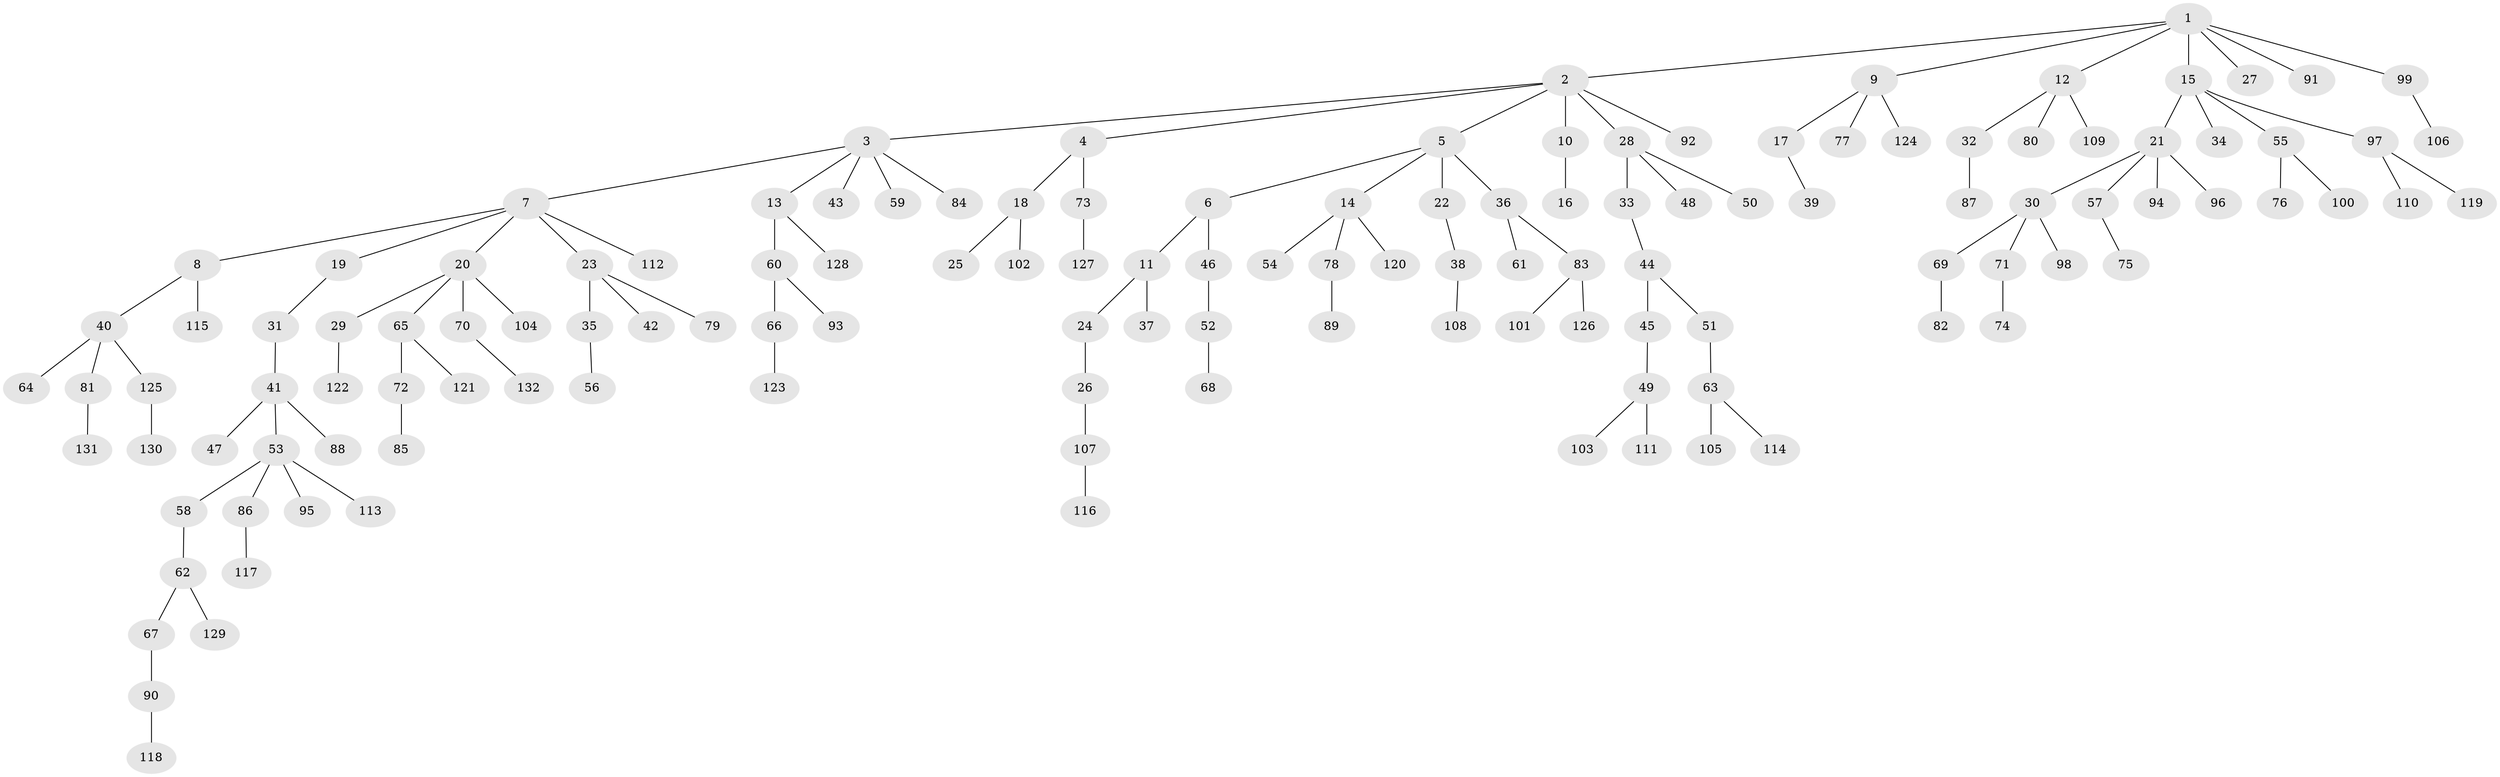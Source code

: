 // coarse degree distribution, {10: 0.01098901098901099, 11: 0.01098901098901099, 3: 0.0989010989010989, 6: 0.01098901098901099, 5: 0.02197802197802198, 1: 0.5824175824175825, 4: 0.054945054945054944, 2: 0.1978021978021978, 7: 0.01098901098901099}
// Generated by graph-tools (version 1.1) at 2025/24/03/03/25 07:24:07]
// undirected, 132 vertices, 131 edges
graph export_dot {
graph [start="1"]
  node [color=gray90,style=filled];
  1;
  2;
  3;
  4;
  5;
  6;
  7;
  8;
  9;
  10;
  11;
  12;
  13;
  14;
  15;
  16;
  17;
  18;
  19;
  20;
  21;
  22;
  23;
  24;
  25;
  26;
  27;
  28;
  29;
  30;
  31;
  32;
  33;
  34;
  35;
  36;
  37;
  38;
  39;
  40;
  41;
  42;
  43;
  44;
  45;
  46;
  47;
  48;
  49;
  50;
  51;
  52;
  53;
  54;
  55;
  56;
  57;
  58;
  59;
  60;
  61;
  62;
  63;
  64;
  65;
  66;
  67;
  68;
  69;
  70;
  71;
  72;
  73;
  74;
  75;
  76;
  77;
  78;
  79;
  80;
  81;
  82;
  83;
  84;
  85;
  86;
  87;
  88;
  89;
  90;
  91;
  92;
  93;
  94;
  95;
  96;
  97;
  98;
  99;
  100;
  101;
  102;
  103;
  104;
  105;
  106;
  107;
  108;
  109;
  110;
  111;
  112;
  113;
  114;
  115;
  116;
  117;
  118;
  119;
  120;
  121;
  122;
  123;
  124;
  125;
  126;
  127;
  128;
  129;
  130;
  131;
  132;
  1 -- 2;
  1 -- 9;
  1 -- 12;
  1 -- 15;
  1 -- 27;
  1 -- 91;
  1 -- 99;
  2 -- 3;
  2 -- 4;
  2 -- 5;
  2 -- 10;
  2 -- 28;
  2 -- 92;
  3 -- 7;
  3 -- 13;
  3 -- 43;
  3 -- 59;
  3 -- 84;
  4 -- 18;
  4 -- 73;
  5 -- 6;
  5 -- 14;
  5 -- 22;
  5 -- 36;
  6 -- 11;
  6 -- 46;
  7 -- 8;
  7 -- 19;
  7 -- 20;
  7 -- 23;
  7 -- 112;
  8 -- 40;
  8 -- 115;
  9 -- 17;
  9 -- 77;
  9 -- 124;
  10 -- 16;
  11 -- 24;
  11 -- 37;
  12 -- 32;
  12 -- 80;
  12 -- 109;
  13 -- 60;
  13 -- 128;
  14 -- 54;
  14 -- 78;
  14 -- 120;
  15 -- 21;
  15 -- 34;
  15 -- 55;
  15 -- 97;
  17 -- 39;
  18 -- 25;
  18 -- 102;
  19 -- 31;
  20 -- 29;
  20 -- 65;
  20 -- 70;
  20 -- 104;
  21 -- 30;
  21 -- 57;
  21 -- 94;
  21 -- 96;
  22 -- 38;
  23 -- 35;
  23 -- 42;
  23 -- 79;
  24 -- 26;
  26 -- 107;
  28 -- 33;
  28 -- 48;
  28 -- 50;
  29 -- 122;
  30 -- 69;
  30 -- 71;
  30 -- 98;
  31 -- 41;
  32 -- 87;
  33 -- 44;
  35 -- 56;
  36 -- 61;
  36 -- 83;
  38 -- 108;
  40 -- 64;
  40 -- 81;
  40 -- 125;
  41 -- 47;
  41 -- 53;
  41 -- 88;
  44 -- 45;
  44 -- 51;
  45 -- 49;
  46 -- 52;
  49 -- 103;
  49 -- 111;
  51 -- 63;
  52 -- 68;
  53 -- 58;
  53 -- 86;
  53 -- 95;
  53 -- 113;
  55 -- 76;
  55 -- 100;
  57 -- 75;
  58 -- 62;
  60 -- 66;
  60 -- 93;
  62 -- 67;
  62 -- 129;
  63 -- 105;
  63 -- 114;
  65 -- 72;
  65 -- 121;
  66 -- 123;
  67 -- 90;
  69 -- 82;
  70 -- 132;
  71 -- 74;
  72 -- 85;
  73 -- 127;
  78 -- 89;
  81 -- 131;
  83 -- 101;
  83 -- 126;
  86 -- 117;
  90 -- 118;
  97 -- 110;
  97 -- 119;
  99 -- 106;
  107 -- 116;
  125 -- 130;
}
